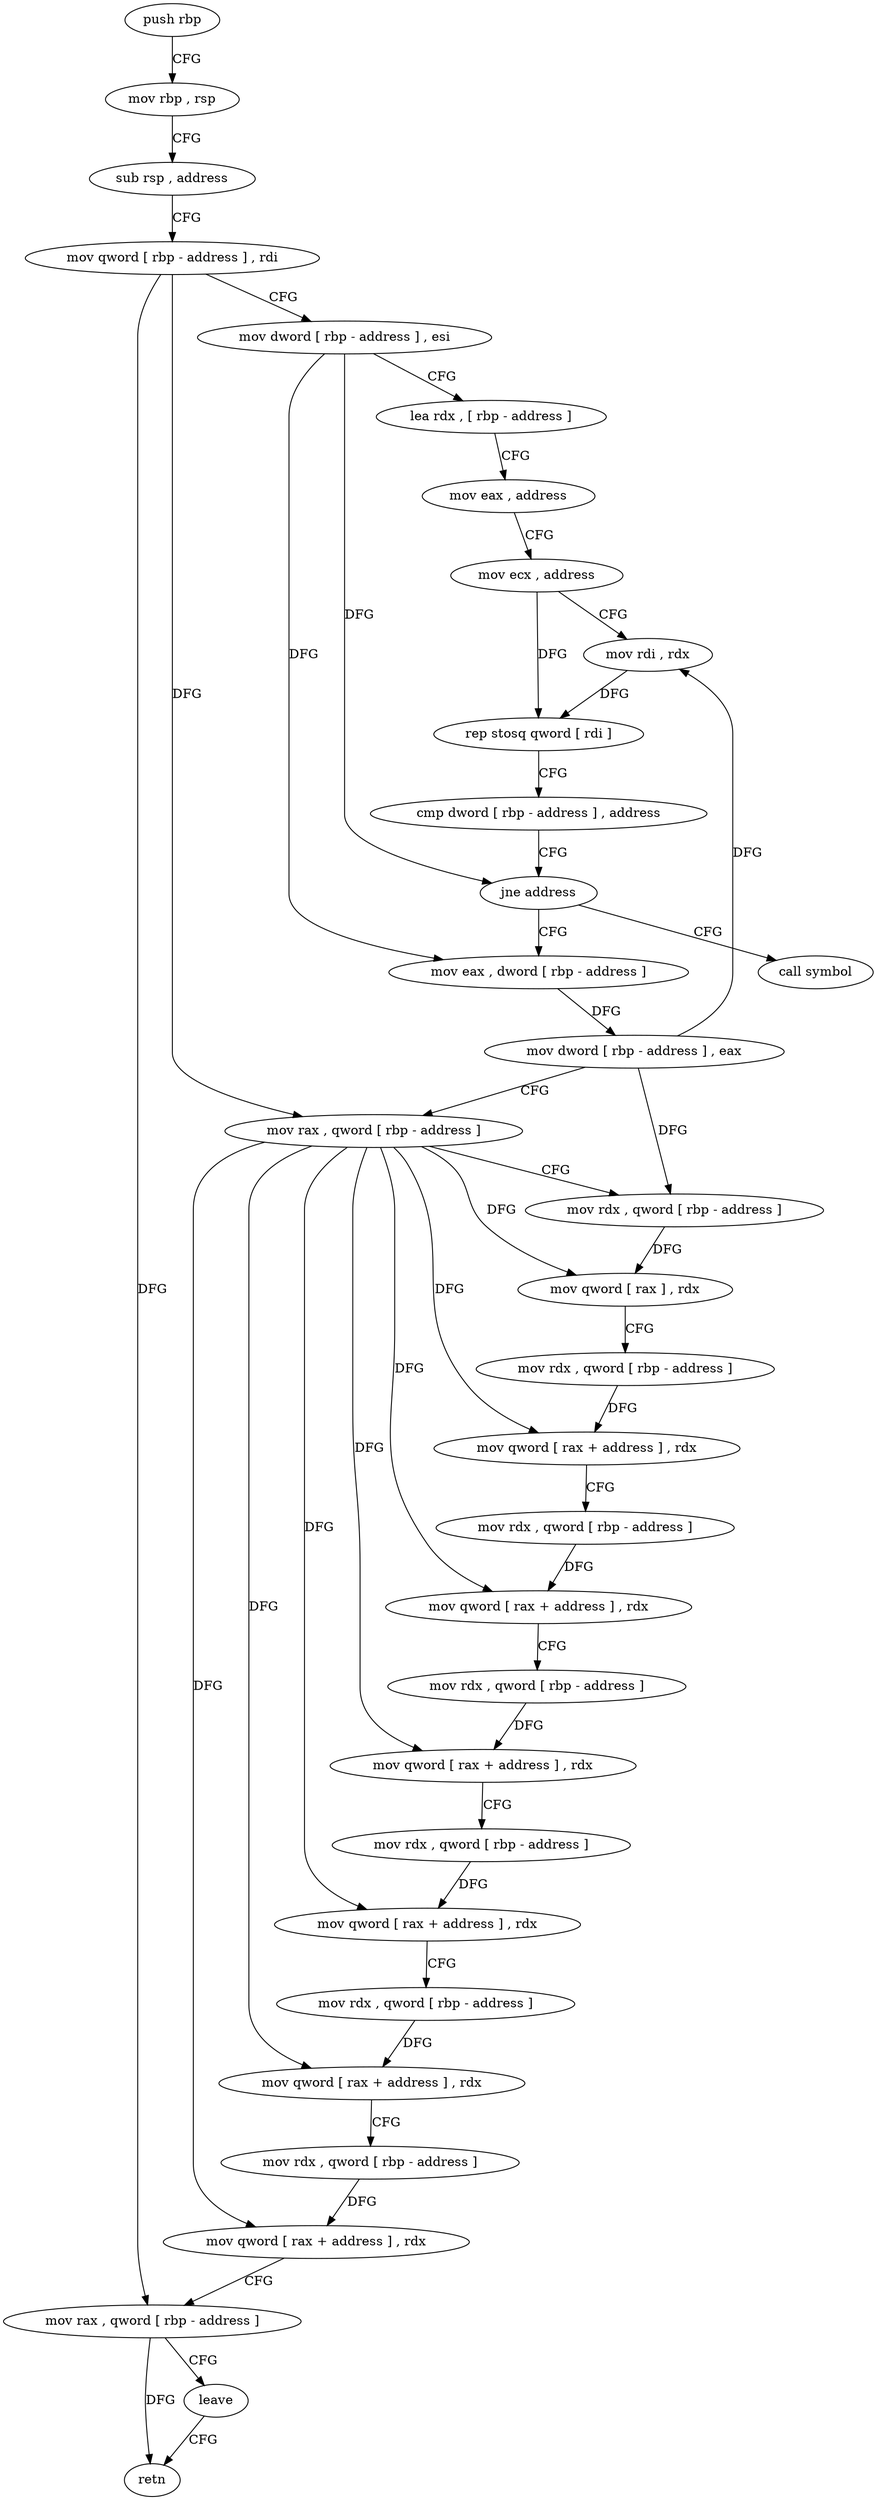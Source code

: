 digraph "func" {
"4358337" [label = "push rbp" ]
"4358338" [label = "mov rbp , rsp" ]
"4358341" [label = "sub rsp , address" ]
"4358345" [label = "mov qword [ rbp - address ] , rdi" ]
"4358349" [label = "mov dword [ rbp - address ] , esi" ]
"4358352" [label = "lea rdx , [ rbp - address ]" ]
"4358356" [label = "mov eax , address" ]
"4358361" [label = "mov ecx , address" ]
"4358366" [label = "mov rdi , rdx" ]
"4358369" [label = "rep stosq qword [ rdi ]" ]
"4358372" [label = "cmp dword [ rbp - address ] , address" ]
"4358376" [label = "jne address" ]
"4358383" [label = "mov eax , dword [ rbp - address ]" ]
"4358378" [label = "call symbol" ]
"4358386" [label = "mov dword [ rbp - address ] , eax" ]
"4358389" [label = "mov rax , qword [ rbp - address ]" ]
"4358393" [label = "mov rdx , qword [ rbp - address ]" ]
"4358397" [label = "mov qword [ rax ] , rdx" ]
"4358400" [label = "mov rdx , qword [ rbp - address ]" ]
"4358404" [label = "mov qword [ rax + address ] , rdx" ]
"4358408" [label = "mov rdx , qword [ rbp - address ]" ]
"4358412" [label = "mov qword [ rax + address ] , rdx" ]
"4358416" [label = "mov rdx , qword [ rbp - address ]" ]
"4358420" [label = "mov qword [ rax + address ] , rdx" ]
"4358424" [label = "mov rdx , qword [ rbp - address ]" ]
"4358428" [label = "mov qword [ rax + address ] , rdx" ]
"4358432" [label = "mov rdx , qword [ rbp - address ]" ]
"4358436" [label = "mov qword [ rax + address ] , rdx" ]
"4358440" [label = "mov rdx , qword [ rbp - address ]" ]
"4358444" [label = "mov qword [ rax + address ] , rdx" ]
"4358448" [label = "mov rax , qword [ rbp - address ]" ]
"4358452" [label = "leave" ]
"4358453" [label = "retn" ]
"4358337" -> "4358338" [ label = "CFG" ]
"4358338" -> "4358341" [ label = "CFG" ]
"4358341" -> "4358345" [ label = "CFG" ]
"4358345" -> "4358349" [ label = "CFG" ]
"4358345" -> "4358389" [ label = "DFG" ]
"4358345" -> "4358448" [ label = "DFG" ]
"4358349" -> "4358352" [ label = "CFG" ]
"4358349" -> "4358376" [ label = "DFG" ]
"4358349" -> "4358383" [ label = "DFG" ]
"4358352" -> "4358356" [ label = "CFG" ]
"4358356" -> "4358361" [ label = "CFG" ]
"4358361" -> "4358366" [ label = "CFG" ]
"4358361" -> "4358369" [ label = "DFG" ]
"4358366" -> "4358369" [ label = "DFG" ]
"4358369" -> "4358372" [ label = "CFG" ]
"4358372" -> "4358376" [ label = "CFG" ]
"4358376" -> "4358383" [ label = "CFG" ]
"4358376" -> "4358378" [ label = "CFG" ]
"4358383" -> "4358386" [ label = "DFG" ]
"4358386" -> "4358389" [ label = "CFG" ]
"4358386" -> "4358366" [ label = "DFG" ]
"4358386" -> "4358393" [ label = "DFG" ]
"4358389" -> "4358393" [ label = "CFG" ]
"4358389" -> "4358397" [ label = "DFG" ]
"4358389" -> "4358404" [ label = "DFG" ]
"4358389" -> "4358412" [ label = "DFG" ]
"4358389" -> "4358420" [ label = "DFG" ]
"4358389" -> "4358428" [ label = "DFG" ]
"4358389" -> "4358436" [ label = "DFG" ]
"4358389" -> "4358444" [ label = "DFG" ]
"4358393" -> "4358397" [ label = "DFG" ]
"4358397" -> "4358400" [ label = "CFG" ]
"4358400" -> "4358404" [ label = "DFG" ]
"4358404" -> "4358408" [ label = "CFG" ]
"4358408" -> "4358412" [ label = "DFG" ]
"4358412" -> "4358416" [ label = "CFG" ]
"4358416" -> "4358420" [ label = "DFG" ]
"4358420" -> "4358424" [ label = "CFG" ]
"4358424" -> "4358428" [ label = "DFG" ]
"4358428" -> "4358432" [ label = "CFG" ]
"4358432" -> "4358436" [ label = "DFG" ]
"4358436" -> "4358440" [ label = "CFG" ]
"4358440" -> "4358444" [ label = "DFG" ]
"4358444" -> "4358448" [ label = "CFG" ]
"4358448" -> "4358452" [ label = "CFG" ]
"4358448" -> "4358453" [ label = "DFG" ]
"4358452" -> "4358453" [ label = "CFG" ]
}
